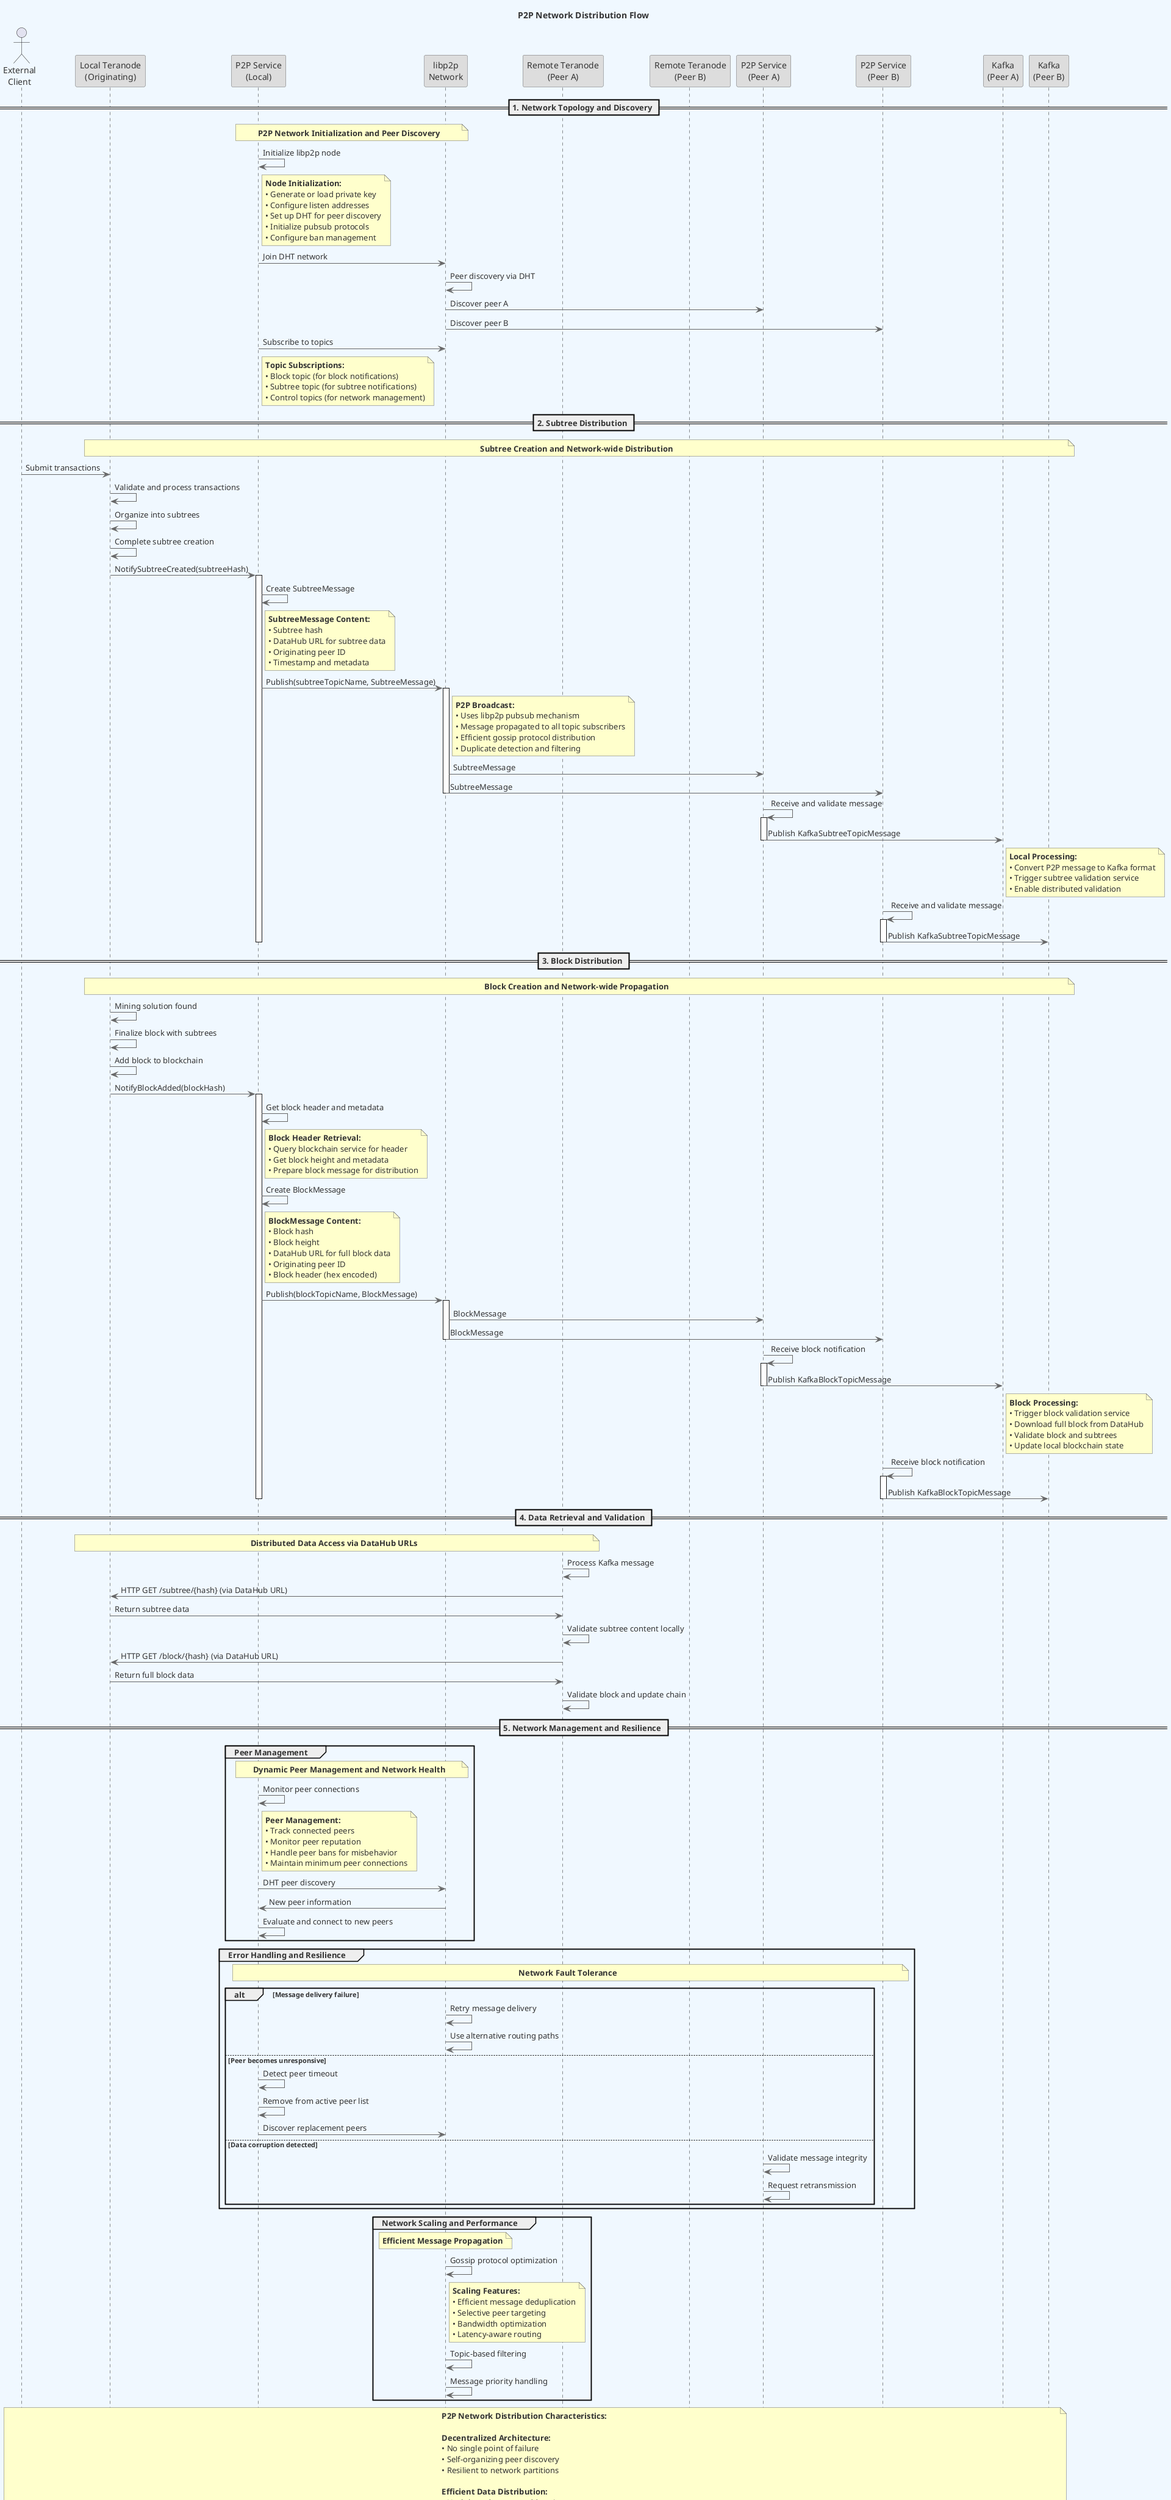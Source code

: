 @startuml
skinparam backgroundColor #F0F8FF
skinparam defaultFontColor #333333
skinparam arrowColor #666666

' Define borders for all elements
skinparam entity {
  BorderColor #666666
  BackgroundColor #DDDDDD
}

skinparam control {
  BorderColor #666666
  BackgroundColor #DDDDDD
}

skinparam participant {
  BorderColor #666666
  BackgroundColor #DDDDDD
}

skinparam note {
  BorderColor #666666
  BackgroundColor #FFFFCC
}

title P2P Network Distribution Flow

actor "External\nClient" as Client
participant "Local Teranode\n(Originating)" as LocalNode
participant "P2P Service\n(Local)" as LocalP2P
participant "libp2p\nNetwork" as Network
participant "Remote Teranode\n(Peer A)" as PeerA
participant "Remote Teranode\n(Peer B)" as PeerB
participant "P2P Service\n(Peer A)" as PeerAP2P
participant "P2P Service\n(Peer B)" as PeerBP2P
participant "Kafka\n(Peer A)" as KafkaA
participant "Kafka\n(Peer B)" as KafkaB

== 1. Network Topology and Discovery ==
note over LocalP2P, Network
  **P2P Network Initialization and Peer Discovery**
end note

LocalP2P -> LocalP2P : Initialize libp2p node
note right of LocalP2P
  **Node Initialization:**
  • Generate or load private key
  • Configure listen addresses
  • Set up DHT for peer discovery
  • Initialize pubsub protocols
  • Configure ban management
end note

LocalP2P -> Network : Join DHT network
Network -> Network : Peer discovery via DHT
Network -> PeerAP2P : Discover peer A
Network -> PeerBP2P : Discover peer B

LocalP2P -> Network : Subscribe to topics
note right of LocalP2P
  **Topic Subscriptions:**
  • Block topic (for block notifications)
  • Subtree topic (for subtree notifications)
  • Control topics (for network management)
end note

== 2. Subtree Distribution ==
note over LocalNode, KafkaB
  **Subtree Creation and Network-wide Distribution**
end note

Client -> LocalNode : Submit transactions
LocalNode -> LocalNode : Validate and process transactions
LocalNode -> LocalNode : Organize into subtrees
LocalNode -> LocalNode : Complete subtree creation

LocalNode -> LocalP2P : NotifySubtreeCreated(subtreeHash)
activate LocalP2P
LocalP2P -> LocalP2P : Create SubtreeMessage
note right of LocalP2P
  **SubtreeMessage Content:**
  • Subtree hash
  • DataHub URL for subtree data
  • Originating peer ID
  • Timestamp and metadata
end note

LocalP2P -> Network : Publish(subtreeTopicName, SubtreeMessage)
activate Network
note right of Network
  **P2P Broadcast:**
  • Uses libp2p pubsub mechanism
  • Message propagated to all topic subscribers
  • Efficient gossip protocol distribution
  • Duplicate detection and filtering
end note

Network -> PeerAP2P : SubtreeMessage
Network -> PeerBP2P : SubtreeMessage
deactivate Network

PeerAP2P -> PeerAP2P : Receive and validate message
activate PeerAP2P
PeerAP2P -> KafkaA : Publish KafkaSubtreeTopicMessage
note right of KafkaA
  **Local Processing:**
  • Convert P2P message to Kafka format
  • Trigger subtree validation service
  • Enable distributed validation
end note
deactivate PeerAP2P

PeerBP2P -> PeerBP2P : Receive and validate message
activate PeerBP2P
PeerBP2P -> KafkaB : Publish KafkaSubtreeTopicMessage
deactivate PeerBP2P
deactivate LocalP2P

== 3. Block Distribution ==
note over LocalNode, KafkaB
  **Block Creation and Network-wide Propagation**
end note

LocalNode -> LocalNode : Mining solution found
LocalNode -> LocalNode : Finalize block with subtrees
LocalNode -> LocalNode : Add block to blockchain

LocalNode -> LocalP2P : NotifyBlockAdded(blockHash)
activate LocalP2P
LocalP2P -> LocalP2P : Get block header and metadata
note right of LocalP2P
  **Block Header Retrieval:**
  • Query blockchain service for header
  • Get block height and metadata
  • Prepare block message for distribution
end note

LocalP2P -> LocalP2P : Create BlockMessage
note right of LocalP2P
  **BlockMessage Content:**
  • Block hash
  • Block height
  • DataHub URL for full block data
  • Originating peer ID
  • Block header (hex encoded)
end note

LocalP2P -> Network : Publish(blockTopicName, BlockMessage)
activate Network
Network -> PeerAP2P : BlockMessage
Network -> PeerBP2P : BlockMessage
deactivate Network

PeerAP2P -> PeerAP2P : Receive block notification
activate PeerAP2P
PeerAP2P -> KafkaA : Publish KafkaBlockTopicMessage
note right of KafkaA
  **Block Processing:**
  • Trigger block validation service
  • Download full block from DataHub
  • Validate block and subtrees
  • Update local blockchain state
end note
deactivate PeerAP2P

PeerBP2P -> PeerBP2P : Receive block notification
activate PeerBP2P
PeerBP2P -> KafkaB : Publish KafkaBlockTopicMessage
deactivate PeerBP2P
deactivate LocalP2P

== 4. Data Retrieval and Validation ==
note over PeerA, LocalNode
  **Distributed Data Access via DataHub URLs**
end note

PeerA -> PeerA : Process Kafka message
PeerA -> LocalNode : HTTP GET /subtree/{hash} (via DataHub URL)
LocalNode -> PeerA : Return subtree data
PeerA -> PeerA : Validate subtree content locally

PeerA -> LocalNode : HTTP GET /block/{hash} (via DataHub URL)
LocalNode -> PeerA : Return full block data
PeerA -> PeerA : Validate block and update chain

== 5. Network Management and Resilience ==
group Peer Management
  note over LocalP2P, Network
    **Dynamic Peer Management and Network Health**
  end note

  LocalP2P -> LocalP2P : Monitor peer connections
  note right of LocalP2P
    **Peer Management:**
    • Track connected peers
    • Monitor peer reputation
    • Handle peer bans for misbehavior
    • Maintain minimum peer connections
  end note

  LocalP2P -> Network : DHT peer discovery
  Network -> LocalP2P : New peer information
  LocalP2P -> LocalP2P : Evaluate and connect to new peers
end

group Error Handling and Resilience
  note over LocalP2P, PeerBP2P
    **Network Fault Tolerance**
  end note

  alt Message delivery failure
    Network -> Network : Retry message delivery
    Network -> Network : Use alternative routing paths
  else Peer becomes unresponsive
    LocalP2P -> LocalP2P : Detect peer timeout
    LocalP2P -> LocalP2P : Remove from active peer list
    LocalP2P -> Network : Discover replacement peers
  else Data corruption detected
    PeerAP2P -> PeerAP2P : Validate message integrity
    PeerAP2P -> PeerAP2P : Request retransmission
  end
end

group Network Scaling and Performance
  note over Network
    **Efficient Message Propagation**
  end note

  Network -> Network : Gossip protocol optimization
  note right of Network
    **Scaling Features:**
    • Efficient message deduplication
    • Selective peer targeting
    • Bandwidth optimization
    • Latency-aware routing
  end note

  Network -> Network : Topic-based filtering
  Network -> Network : Message priority handling
end

note across
  **P2P Network Distribution Characteristics:**

  **Decentralized Architecture:**
  • No single point of failure
  • Self-organizing peer discovery
  • Resilient to network partitions

  **Efficient Data Distribution:**
  • Hash-based content addressing
  • DataHub URLs for large data retrieval
  • Selective data synchronization

  **Scalability Features:**
  • Topic-based publish/subscribe
  • Gossip protocol for message propagation
  • Bandwidth-efficient content distribution

  **Security and Validation:**
  • Cryptographic hash verification
  • Peer reputation management
  • Ban system for misbehaving nodes

  **Integration Benefits:**
  • Seamless Kafka integration for local processing
  • HTTP DataHub for flexible data access
  • Concurrent validation across network
end note

left footer Last Modified On: %date("dd-MMM-yyyy")

@enduml
